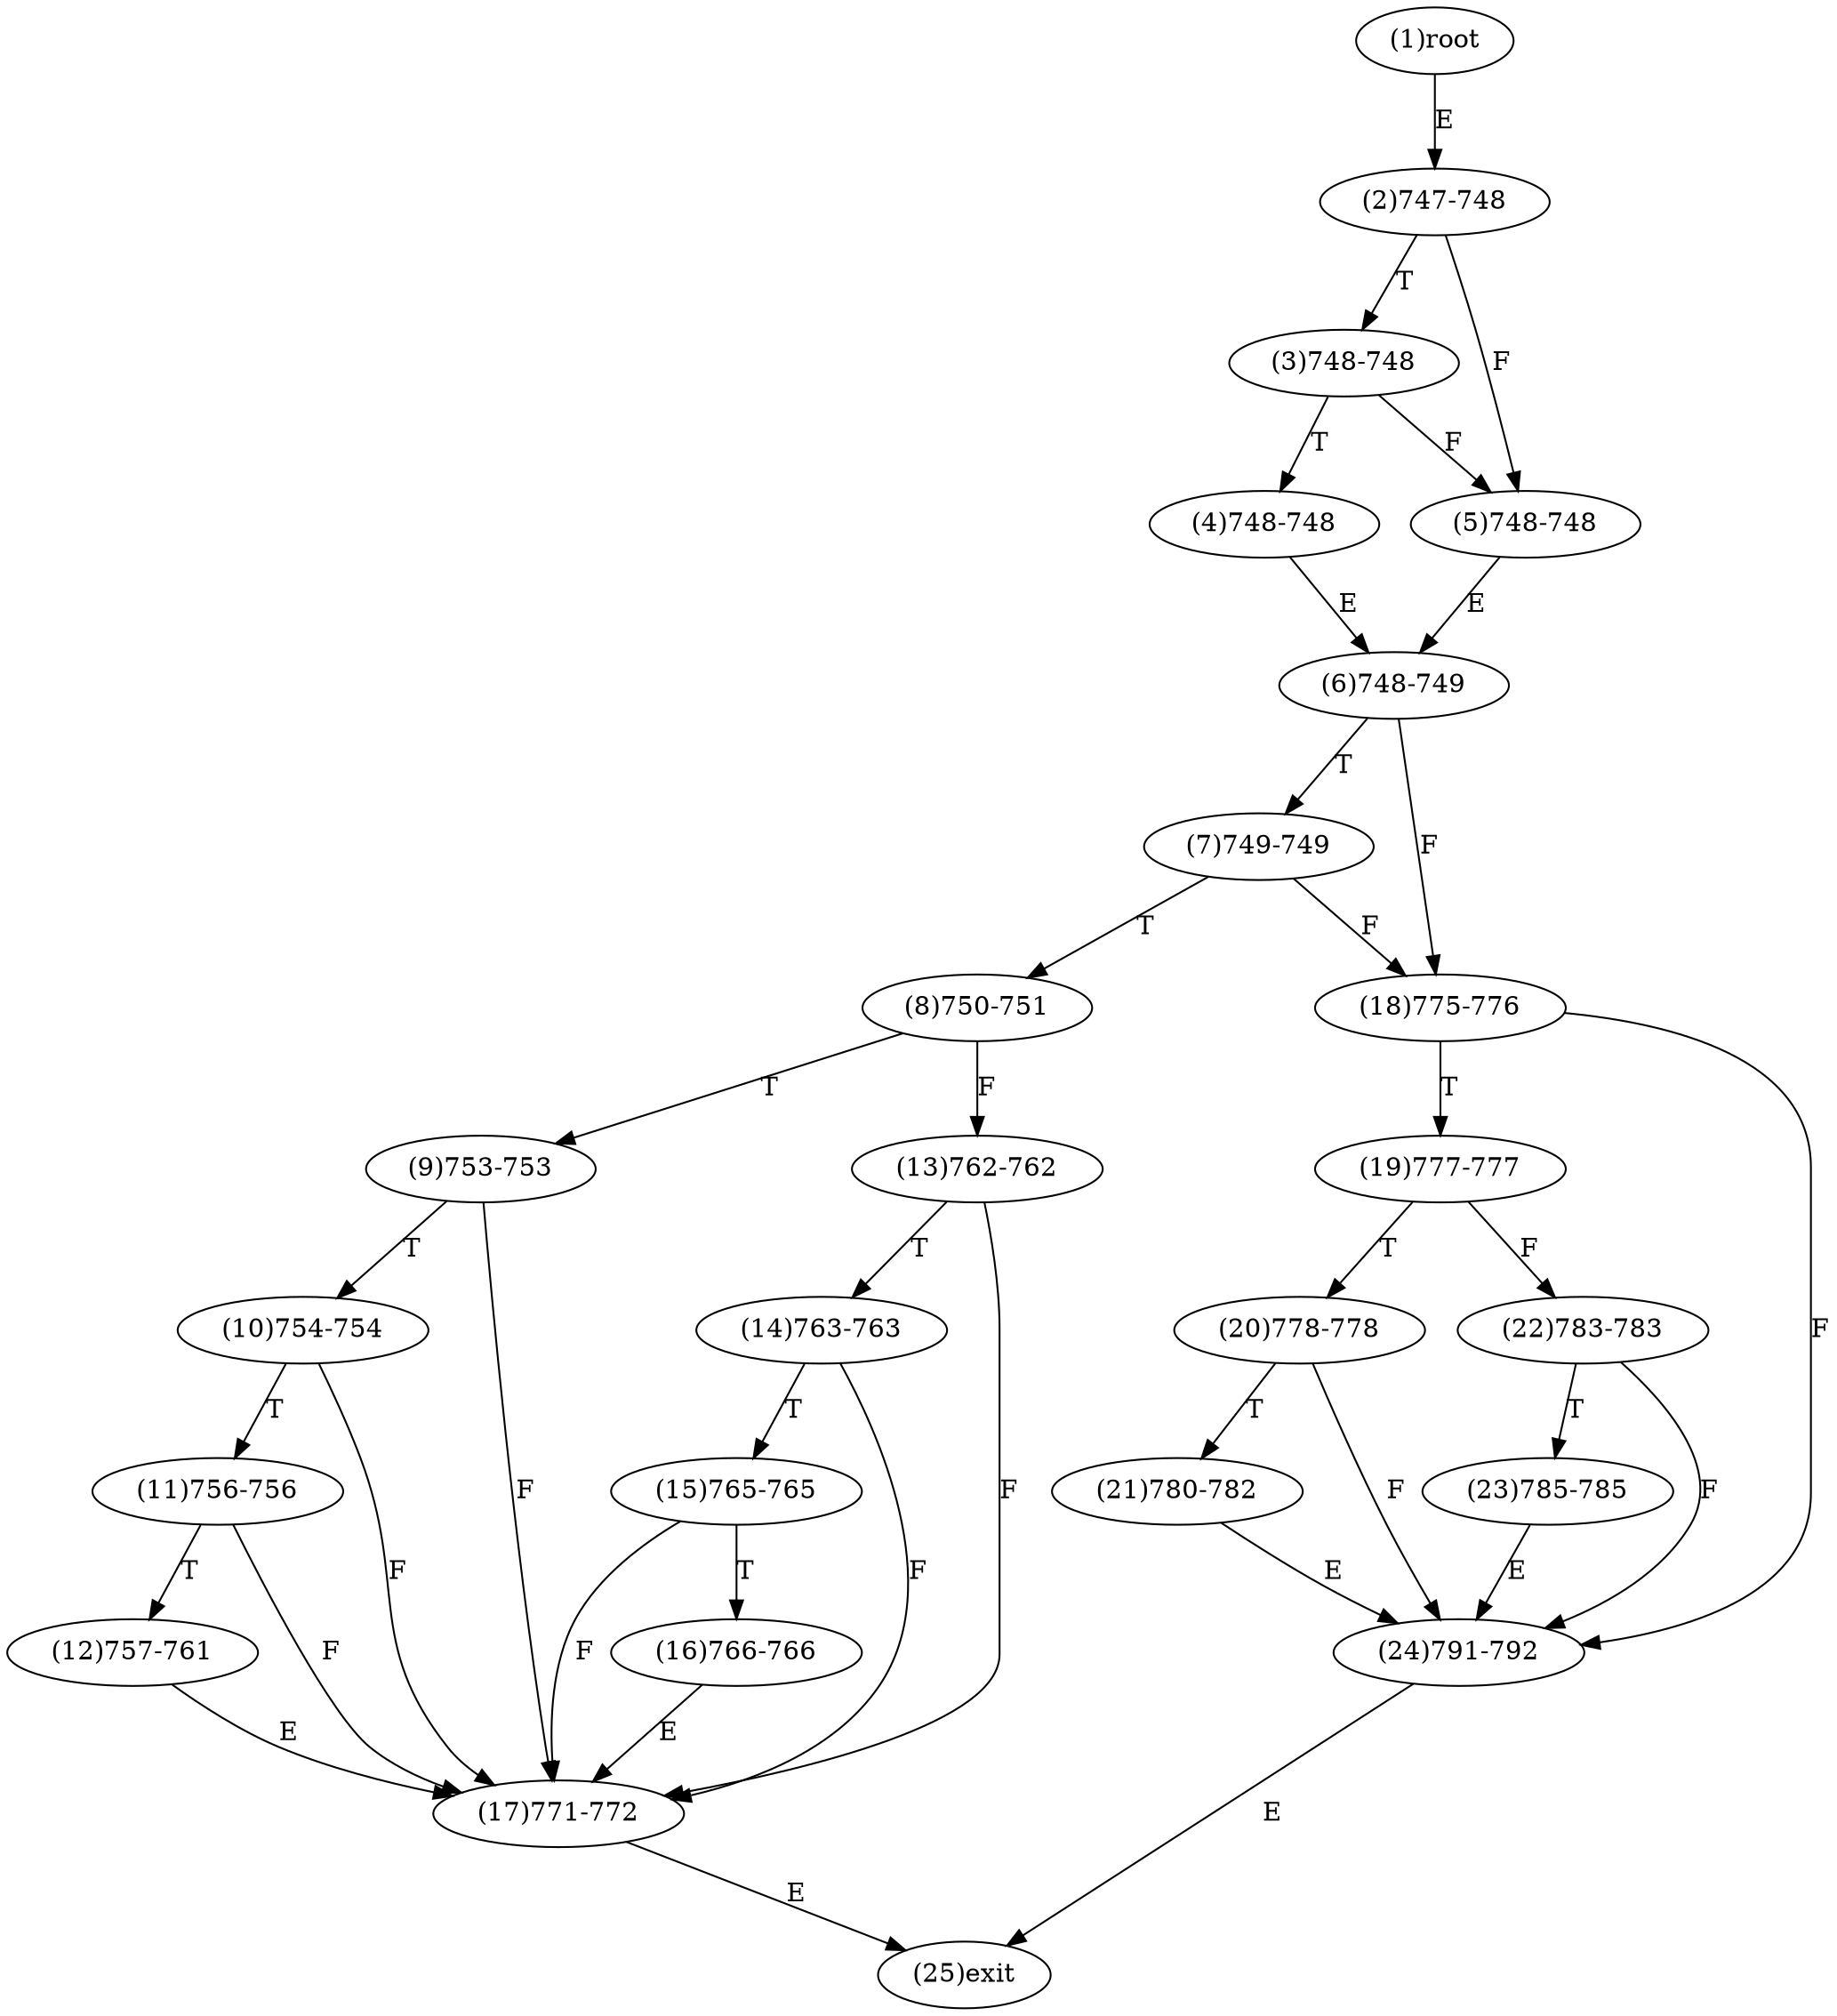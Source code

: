 digraph "" { 
1[ label="(1)root"];
2[ label="(2)747-748"];
3[ label="(3)748-748"];
4[ label="(4)748-748"];
5[ label="(5)748-748"];
6[ label="(6)748-749"];
7[ label="(7)749-749"];
8[ label="(8)750-751"];
9[ label="(9)753-753"];
10[ label="(10)754-754"];
11[ label="(11)756-756"];
12[ label="(12)757-761"];
13[ label="(13)762-762"];
14[ label="(14)763-763"];
15[ label="(15)765-765"];
17[ label="(17)771-772"];
16[ label="(16)766-766"];
19[ label="(19)777-777"];
18[ label="(18)775-776"];
21[ label="(21)780-782"];
20[ label="(20)778-778"];
23[ label="(23)785-785"];
22[ label="(22)783-783"];
25[ label="(25)exit"];
24[ label="(24)791-792"];
1->2[ label="E"];
2->5[ label="F"];
2->3[ label="T"];
3->5[ label="F"];
3->4[ label="T"];
4->6[ label="E"];
5->6[ label="E"];
6->18[ label="F"];
6->7[ label="T"];
7->18[ label="F"];
7->8[ label="T"];
8->13[ label="F"];
8->9[ label="T"];
9->17[ label="F"];
9->10[ label="T"];
10->17[ label="F"];
10->11[ label="T"];
11->17[ label="F"];
11->12[ label="T"];
12->17[ label="E"];
13->17[ label="F"];
13->14[ label="T"];
14->17[ label="F"];
14->15[ label="T"];
15->17[ label="F"];
15->16[ label="T"];
16->17[ label="E"];
17->25[ label="E"];
18->24[ label="F"];
18->19[ label="T"];
19->22[ label="F"];
19->20[ label="T"];
20->24[ label="F"];
20->21[ label="T"];
21->24[ label="E"];
22->24[ label="F"];
22->23[ label="T"];
23->24[ label="E"];
24->25[ label="E"];
}
